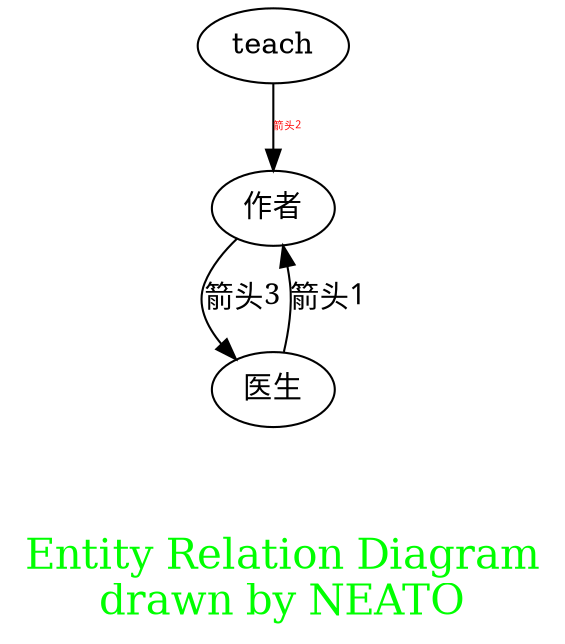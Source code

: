 digraph picture {
	A [label="作者" fontname=KaiTi]
	B [label="医生" fontname="Microsoft YaHei"]
	C [label=teach]
	B -> A [label="箭头1" fontname=SimHei]
	C -> A [label="箭头2" fontcolor=red fontname=SimHei fontsize=5]
	A -> B [label="箭头3" fontname=SimSun]
	fontcolor=green fontsize=20 label="\n\nEntity Relation Diagram\ndrawn by NEATO"
}
